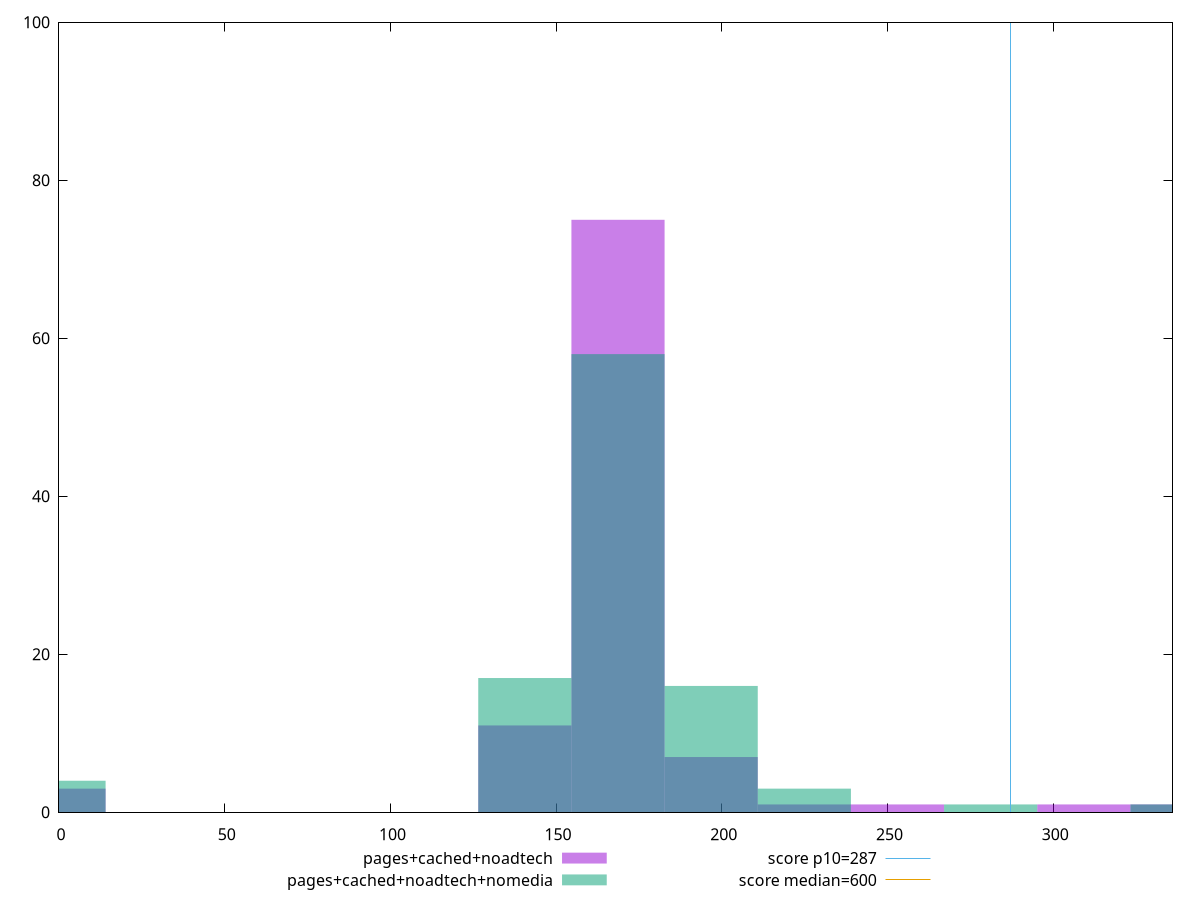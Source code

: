 reset

$pagesCachedNoadtech <<EOF
168.67945609276782 75
196.7926987748958 7
140.56621341063985 11
0 3
337.35891218553564 1
253.01918413915175 1
309.24566950340767 1
224.90594145702377 1
EOF

$pagesCachedNoadtechNomedia <<EOF
140.56621341063985 17
168.67945609276782 58
196.7926987748958 16
0 4
337.35891218553564 1
224.90594145702377 3
281.1324268212797 1
EOF

set key outside below
set boxwidth 28.11324268212797
set xrange [0:336]
set yrange [0:100]
set trange [0:100]
set style fill transparent solid 0.5 noborder

set parametric
set terminal svg size 640, 500 enhanced background rgb 'white'
set output "report_00009_2021-02-08T22-37-41.559Z/total-blocking-time/comparison/histogram/2_vs_3.svg"

plot $pagesCachedNoadtech title "pages+cached+noadtech" with boxes, \
     $pagesCachedNoadtechNomedia title "pages+cached+noadtech+nomedia" with boxes, \
     287,t title "score p10=287", \
     600,t title "score median=600"

reset
